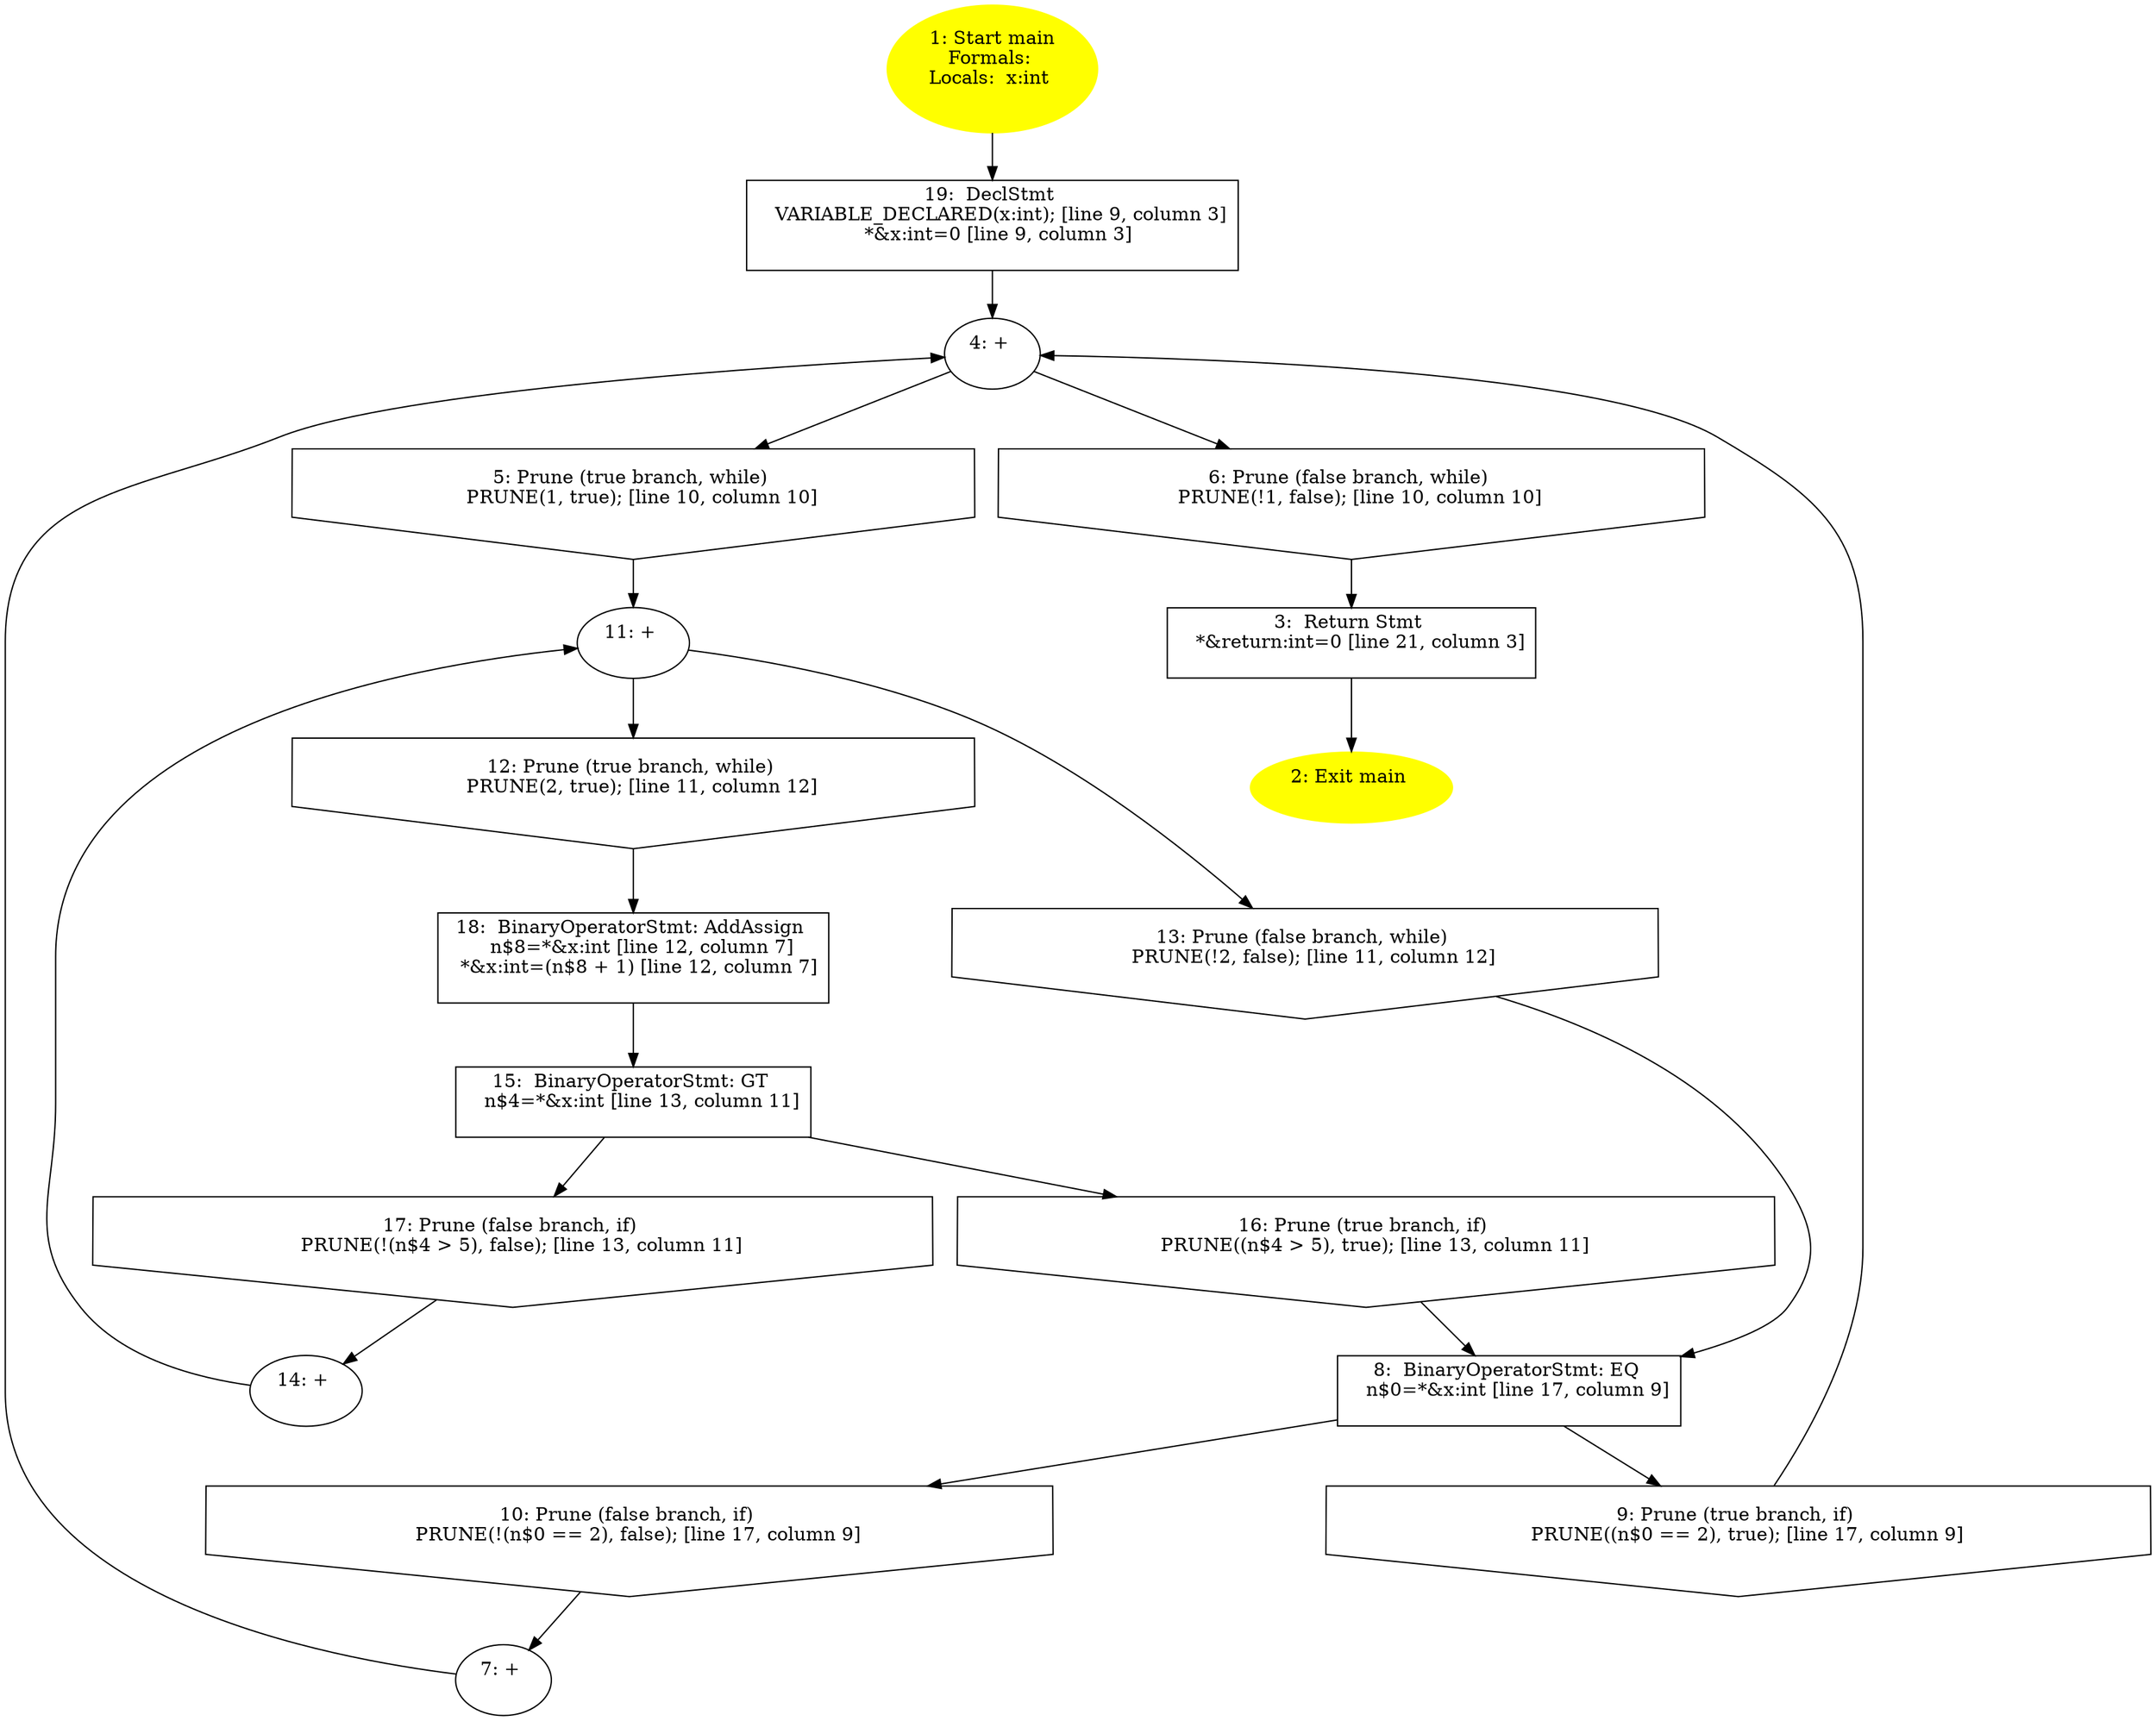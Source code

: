 /* @generated */
digraph cfg {
"main.fad58de7366495db_1" [label="1: Start main\nFormals: \nLocals:  x:int \n  " color=yellow style=filled]
	

	 "main.fad58de7366495db_1" -> "main.fad58de7366495db_19" ;
"main.fad58de7366495db_2" [label="2: Exit main \n  " color=yellow style=filled]
	

"main.fad58de7366495db_3" [label="3:  Return Stmt \n   *&return:int=0 [line 21, column 3]\n " shape="box"]
	

	 "main.fad58de7366495db_3" -> "main.fad58de7366495db_2" ;
"main.fad58de7366495db_4" [label="4: + \n  " ]
	

	 "main.fad58de7366495db_4" -> "main.fad58de7366495db_5" ;
	 "main.fad58de7366495db_4" -> "main.fad58de7366495db_6" ;
"main.fad58de7366495db_5" [label="5: Prune (true branch, while) \n   PRUNE(1, true); [line 10, column 10]\n " shape="invhouse"]
	

	 "main.fad58de7366495db_5" -> "main.fad58de7366495db_11" ;
"main.fad58de7366495db_6" [label="6: Prune (false branch, while) \n   PRUNE(!1, false); [line 10, column 10]\n " shape="invhouse"]
	

	 "main.fad58de7366495db_6" -> "main.fad58de7366495db_3" ;
"main.fad58de7366495db_7" [label="7: + \n  " ]
	

	 "main.fad58de7366495db_7" -> "main.fad58de7366495db_4" ;
"main.fad58de7366495db_8" [label="8:  BinaryOperatorStmt: EQ \n   n$0=*&x:int [line 17, column 9]\n " shape="box"]
	

	 "main.fad58de7366495db_8" -> "main.fad58de7366495db_9" ;
	 "main.fad58de7366495db_8" -> "main.fad58de7366495db_10" ;
"main.fad58de7366495db_9" [label="9: Prune (true branch, if) \n   PRUNE((n$0 == 2), true); [line 17, column 9]\n " shape="invhouse"]
	

	 "main.fad58de7366495db_9" -> "main.fad58de7366495db_4" ;
"main.fad58de7366495db_10" [label="10: Prune (false branch, if) \n   PRUNE(!(n$0 == 2), false); [line 17, column 9]\n " shape="invhouse"]
	

	 "main.fad58de7366495db_10" -> "main.fad58de7366495db_7" ;
"main.fad58de7366495db_11" [label="11: + \n  " ]
	

	 "main.fad58de7366495db_11" -> "main.fad58de7366495db_12" ;
	 "main.fad58de7366495db_11" -> "main.fad58de7366495db_13" ;
"main.fad58de7366495db_12" [label="12: Prune (true branch, while) \n   PRUNE(2, true); [line 11, column 12]\n " shape="invhouse"]
	

	 "main.fad58de7366495db_12" -> "main.fad58de7366495db_18" ;
"main.fad58de7366495db_13" [label="13: Prune (false branch, while) \n   PRUNE(!2, false); [line 11, column 12]\n " shape="invhouse"]
	

	 "main.fad58de7366495db_13" -> "main.fad58de7366495db_8" ;
"main.fad58de7366495db_14" [label="14: + \n  " ]
	

	 "main.fad58de7366495db_14" -> "main.fad58de7366495db_11" ;
"main.fad58de7366495db_15" [label="15:  BinaryOperatorStmt: GT \n   n$4=*&x:int [line 13, column 11]\n " shape="box"]
	

	 "main.fad58de7366495db_15" -> "main.fad58de7366495db_16" ;
	 "main.fad58de7366495db_15" -> "main.fad58de7366495db_17" ;
"main.fad58de7366495db_16" [label="16: Prune (true branch, if) \n   PRUNE((n$4 > 5), true); [line 13, column 11]\n " shape="invhouse"]
	

	 "main.fad58de7366495db_16" -> "main.fad58de7366495db_8" ;
"main.fad58de7366495db_17" [label="17: Prune (false branch, if) \n   PRUNE(!(n$4 > 5), false); [line 13, column 11]\n " shape="invhouse"]
	

	 "main.fad58de7366495db_17" -> "main.fad58de7366495db_14" ;
"main.fad58de7366495db_18" [label="18:  BinaryOperatorStmt: AddAssign \n   n$8=*&x:int [line 12, column 7]\n  *&x:int=(n$8 + 1) [line 12, column 7]\n " shape="box"]
	

	 "main.fad58de7366495db_18" -> "main.fad58de7366495db_15" ;
"main.fad58de7366495db_19" [label="19:  DeclStmt \n   VARIABLE_DECLARED(x:int); [line 9, column 3]\n  *&x:int=0 [line 9, column 3]\n " shape="box"]
	

	 "main.fad58de7366495db_19" -> "main.fad58de7366495db_4" ;
}
